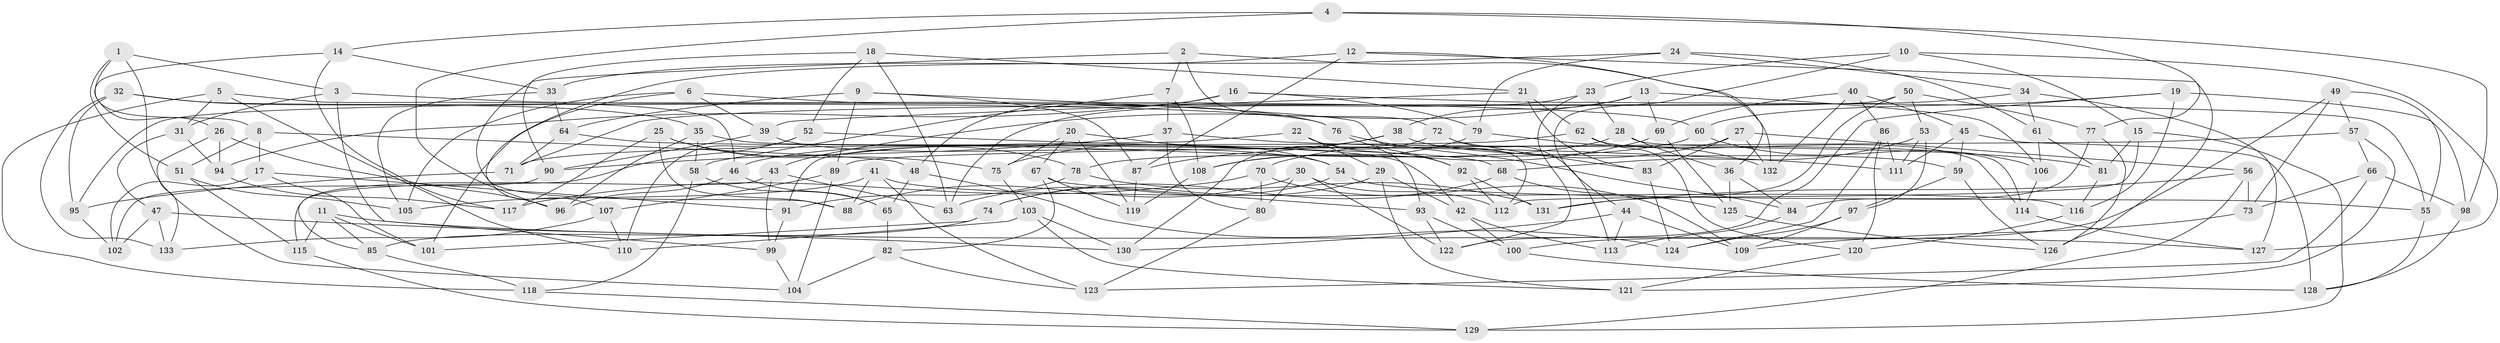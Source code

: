 // Generated by graph-tools (version 1.1) at 2025/16/03/09/25 04:16:22]
// undirected, 133 vertices, 266 edges
graph export_dot {
graph [start="1"]
  node [color=gray90,style=filled];
  1;
  2;
  3;
  4;
  5;
  6;
  7;
  8;
  9;
  10;
  11;
  12;
  13;
  14;
  15;
  16;
  17;
  18;
  19;
  20;
  21;
  22;
  23;
  24;
  25;
  26;
  27;
  28;
  29;
  30;
  31;
  32;
  33;
  34;
  35;
  36;
  37;
  38;
  39;
  40;
  41;
  42;
  43;
  44;
  45;
  46;
  47;
  48;
  49;
  50;
  51;
  52;
  53;
  54;
  55;
  56;
  57;
  58;
  59;
  60;
  61;
  62;
  63;
  64;
  65;
  66;
  67;
  68;
  69;
  70;
  71;
  72;
  73;
  74;
  75;
  76;
  77;
  78;
  79;
  80;
  81;
  82;
  83;
  84;
  85;
  86;
  87;
  88;
  89;
  90;
  91;
  92;
  93;
  94;
  95;
  96;
  97;
  98;
  99;
  100;
  101;
  102;
  103;
  104;
  105;
  106;
  107;
  108;
  109;
  110;
  111;
  112;
  113;
  114;
  115;
  116;
  117;
  118;
  119;
  120;
  121;
  122;
  123;
  124;
  125;
  126;
  127;
  128;
  129;
  130;
  131;
  132;
  133;
  1 -- 51;
  1 -- 104;
  1 -- 3;
  1 -- 8;
  2 -- 72;
  2 -- 88;
  2 -- 7;
  2 -- 132;
  3 -- 99;
  3 -- 31;
  3 -- 60;
  4 -- 77;
  4 -- 98;
  4 -- 96;
  4 -- 14;
  5 -- 31;
  5 -- 46;
  5 -- 118;
  5 -- 110;
  6 -- 39;
  6 -- 76;
  6 -- 105;
  6 -- 101;
  7 -- 37;
  7 -- 58;
  7 -- 108;
  8 -- 48;
  8 -- 51;
  8 -- 17;
  9 -- 87;
  9 -- 64;
  9 -- 112;
  9 -- 89;
  10 -- 127;
  10 -- 15;
  10 -- 44;
  10 -- 23;
  11 -- 115;
  11 -- 101;
  11 -- 85;
  11 -- 127;
  12 -- 126;
  12 -- 87;
  12 -- 33;
  12 -- 36;
  13 -- 69;
  13 -- 106;
  13 -- 38;
  13 -- 43;
  14 -- 33;
  14 -- 117;
  14 -- 26;
  15 -- 129;
  15 -- 112;
  15 -- 81;
  16 -- 55;
  16 -- 79;
  16 -- 48;
  16 -- 94;
  17 -- 101;
  17 -- 91;
  17 -- 102;
  18 -- 63;
  18 -- 90;
  18 -- 21;
  18 -- 52;
  19 -- 98;
  19 -- 122;
  19 -- 116;
  19 -- 60;
  20 -- 67;
  20 -- 119;
  20 -- 54;
  20 -- 75;
  21 -- 62;
  21 -- 83;
  21 -- 39;
  22 -- 91;
  22 -- 29;
  22 -- 93;
  22 -- 92;
  23 -- 28;
  23 -- 63;
  23 -- 122;
  24 -- 34;
  24 -- 79;
  24 -- 61;
  24 -- 107;
  25 -- 75;
  25 -- 88;
  25 -- 117;
  25 -- 78;
  26 -- 94;
  26 -- 96;
  26 -- 133;
  27 -- 83;
  27 -- 56;
  27 -- 70;
  27 -- 132;
  28 -- 114;
  28 -- 36;
  28 -- 46;
  29 -- 121;
  29 -- 42;
  29 -- 74;
  30 -- 80;
  30 -- 122;
  30 -- 88;
  30 -- 112;
  31 -- 47;
  31 -- 94;
  32 -- 133;
  32 -- 76;
  32 -- 95;
  32 -- 35;
  33 -- 105;
  33 -- 64;
  34 -- 61;
  34 -- 127;
  34 -- 71;
  35 -- 42;
  35 -- 58;
  35 -- 96;
  36 -- 125;
  36 -- 84;
  37 -- 80;
  37 -- 90;
  37 -- 81;
  38 -- 87;
  38 -- 59;
  38 -- 75;
  39 -- 54;
  39 -- 90;
  40 -- 69;
  40 -- 86;
  40 -- 45;
  40 -- 132;
  41 -- 105;
  41 -- 123;
  41 -- 116;
  41 -- 88;
  42 -- 100;
  42 -- 113;
  43 -- 63;
  43 -- 115;
  43 -- 99;
  44 -- 130;
  44 -- 109;
  44 -- 113;
  45 -- 59;
  45 -- 111;
  45 -- 128;
  46 -- 96;
  46 -- 65;
  47 -- 130;
  47 -- 102;
  47 -- 133;
  48 -- 124;
  48 -- 65;
  49 -- 57;
  49 -- 55;
  49 -- 73;
  49 -- 100;
  50 -- 53;
  50 -- 77;
  50 -- 131;
  50 -- 95;
  51 -- 115;
  51 -- 105;
  52 -- 85;
  52 -- 110;
  52 -- 111;
  53 -- 68;
  53 -- 111;
  53 -- 97;
  54 -- 63;
  54 -- 55;
  55 -- 128;
  56 -- 73;
  56 -- 131;
  56 -- 129;
  57 -- 89;
  57 -- 66;
  57 -- 121;
  58 -- 118;
  58 -- 65;
  59 -- 97;
  59 -- 126;
  60 -- 78;
  60 -- 106;
  61 -- 81;
  61 -- 106;
  62 -- 120;
  62 -- 114;
  62 -- 71;
  64 -- 68;
  64 -- 71;
  65 -- 82;
  66 -- 123;
  66 -- 98;
  66 -- 73;
  67 -- 82;
  67 -- 93;
  67 -- 119;
  68 -- 74;
  68 -- 125;
  69 -- 125;
  69 -- 108;
  70 -- 117;
  70 -- 109;
  70 -- 80;
  71 -- 95;
  72 -- 130;
  72 -- 113;
  72 -- 83;
  73 -- 109;
  74 -- 101;
  74 -- 85;
  75 -- 103;
  76 -- 84;
  76 -- 92;
  77 -- 126;
  77 -- 84;
  78 -- 91;
  78 -- 131;
  79 -- 132;
  79 -- 108;
  80 -- 123;
  81 -- 116;
  82 -- 104;
  82 -- 123;
  83 -- 124;
  84 -- 113;
  85 -- 118;
  86 -- 111;
  86 -- 120;
  86 -- 124;
  87 -- 119;
  89 -- 107;
  89 -- 104;
  90 -- 102;
  91 -- 99;
  92 -- 112;
  92 -- 131;
  93 -- 100;
  93 -- 122;
  94 -- 117;
  95 -- 102;
  97 -- 109;
  97 -- 124;
  98 -- 128;
  99 -- 104;
  100 -- 128;
  103 -- 121;
  103 -- 110;
  103 -- 130;
  106 -- 114;
  107 -- 110;
  107 -- 133;
  108 -- 119;
  114 -- 127;
  115 -- 129;
  116 -- 120;
  118 -- 129;
  120 -- 121;
  125 -- 126;
}
